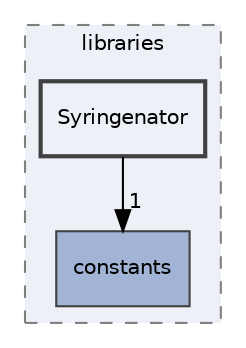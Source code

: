 digraph "src/Arduino/libraries/Syringenator"
{
 // LATEX_PDF_SIZE
  edge [fontname="Helvetica",fontsize="10",labelfontname="Helvetica",labelfontsize="10"];
  node [fontname="Helvetica",fontsize="10",shape=record];
  compound=true
  subgraph clusterdir_f99f708cec72a15cd88662dbbe55aa94 {
    graph [ bgcolor="#edf0f7", pencolor="grey50", style="filled,dashed,", label="libraries", fontname="Helvetica", fontsize="10", URL="dir_f99f708cec72a15cd88662dbbe55aa94.html"]
  dir_ea4ffa1d321717fac9950cd74deab854 [shape=box, label="constants", style="filled,", fillcolor="#a2b4d6", color="grey25", URL="dir_ea4ffa1d321717fac9950cd74deab854.html"];
  dir_3e4fc08e48257a7f8ccee57e8fc5d26a [shape=box, label="Syringenator", style="filled,bold,", fillcolor="#edf0f7", color="grey25", URL="dir_3e4fc08e48257a7f8ccee57e8fc5d26a.html"];
  }
  dir_3e4fc08e48257a7f8ccee57e8fc5d26a->dir_ea4ffa1d321717fac9950cd74deab854 [headlabel="1", labeldistance=1.5 headhref="dir_000013_000002.html"];
}

